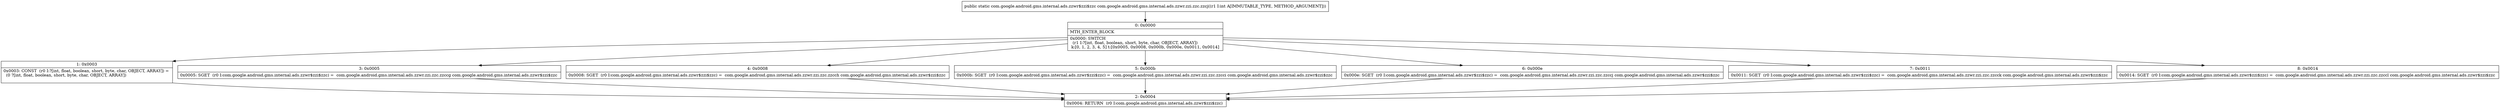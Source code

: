 digraph "CFG forcom.google.android.gms.internal.ads.zzwr.zzi.zzc.zzcj(I)Lcom\/google\/android\/gms\/internal\/ads\/zzwr$zzi$zzc;" {
Node_0 [shape=record,label="{0\:\ 0x0000|MTH_ENTER_BLOCK\l|0x0000: SWITCH  \l  (r1 I:?[int, float, boolean, short, byte, char, OBJECT, ARRAY])\l k:[0, 1, 2, 3, 4, 5] t:[0x0005, 0x0008, 0x000b, 0x000e, 0x0011, 0x0014] \l}"];
Node_1 [shape=record,label="{1\:\ 0x0003|0x0003: CONST  (r0 I:?[int, float, boolean, short, byte, char, OBJECT, ARRAY]) = \l  (0 ?[int, float, boolean, short, byte, char, OBJECT, ARRAY])\l \l}"];
Node_2 [shape=record,label="{2\:\ 0x0004|0x0004: RETURN  (r0 I:com.google.android.gms.internal.ads.zzwr$zzi$zzc) \l}"];
Node_3 [shape=record,label="{3\:\ 0x0005|0x0005: SGET  (r0 I:com.google.android.gms.internal.ads.zzwr$zzi$zzc) =  com.google.android.gms.internal.ads.zzwr.zzi.zzc.zzccg com.google.android.gms.internal.ads.zzwr$zzi$zzc \l}"];
Node_4 [shape=record,label="{4\:\ 0x0008|0x0008: SGET  (r0 I:com.google.android.gms.internal.ads.zzwr$zzi$zzc) =  com.google.android.gms.internal.ads.zzwr.zzi.zzc.zzcch com.google.android.gms.internal.ads.zzwr$zzi$zzc \l}"];
Node_5 [shape=record,label="{5\:\ 0x000b|0x000b: SGET  (r0 I:com.google.android.gms.internal.ads.zzwr$zzi$zzc) =  com.google.android.gms.internal.ads.zzwr.zzi.zzc.zzcci com.google.android.gms.internal.ads.zzwr$zzi$zzc \l}"];
Node_6 [shape=record,label="{6\:\ 0x000e|0x000e: SGET  (r0 I:com.google.android.gms.internal.ads.zzwr$zzi$zzc) =  com.google.android.gms.internal.ads.zzwr.zzi.zzc.zzccj com.google.android.gms.internal.ads.zzwr$zzi$zzc \l}"];
Node_7 [shape=record,label="{7\:\ 0x0011|0x0011: SGET  (r0 I:com.google.android.gms.internal.ads.zzwr$zzi$zzc) =  com.google.android.gms.internal.ads.zzwr.zzi.zzc.zzcck com.google.android.gms.internal.ads.zzwr$zzi$zzc \l}"];
Node_8 [shape=record,label="{8\:\ 0x0014|0x0014: SGET  (r0 I:com.google.android.gms.internal.ads.zzwr$zzi$zzc) =  com.google.android.gms.internal.ads.zzwr.zzi.zzc.zzccl com.google.android.gms.internal.ads.zzwr$zzi$zzc \l}"];
MethodNode[shape=record,label="{public static com.google.android.gms.internal.ads.zzwr$zzi$zzc com.google.android.gms.internal.ads.zzwr.zzi.zzc.zzcj((r1 I:int A[IMMUTABLE_TYPE, METHOD_ARGUMENT])) }"];
MethodNode -> Node_0;
Node_0 -> Node_1;
Node_0 -> Node_3;
Node_0 -> Node_4;
Node_0 -> Node_5;
Node_0 -> Node_6;
Node_0 -> Node_7;
Node_0 -> Node_8;
Node_1 -> Node_2;
Node_3 -> Node_2;
Node_4 -> Node_2;
Node_5 -> Node_2;
Node_6 -> Node_2;
Node_7 -> Node_2;
Node_8 -> Node_2;
}

